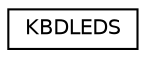 digraph "Graphical Class Hierarchy"
{
  edge [fontname="Helvetica",fontsize="10",labelfontname="Helvetica",labelfontsize="10"];
  node [fontname="Helvetica",fontsize="10",shape=record];
  rankdir="LR";
  Node1 [label="KBDLEDS",height=0.2,width=0.4,color="black", fillcolor="white", style="filled",URL="$struct_k_b_d_l_e_d_s.html"];
}
